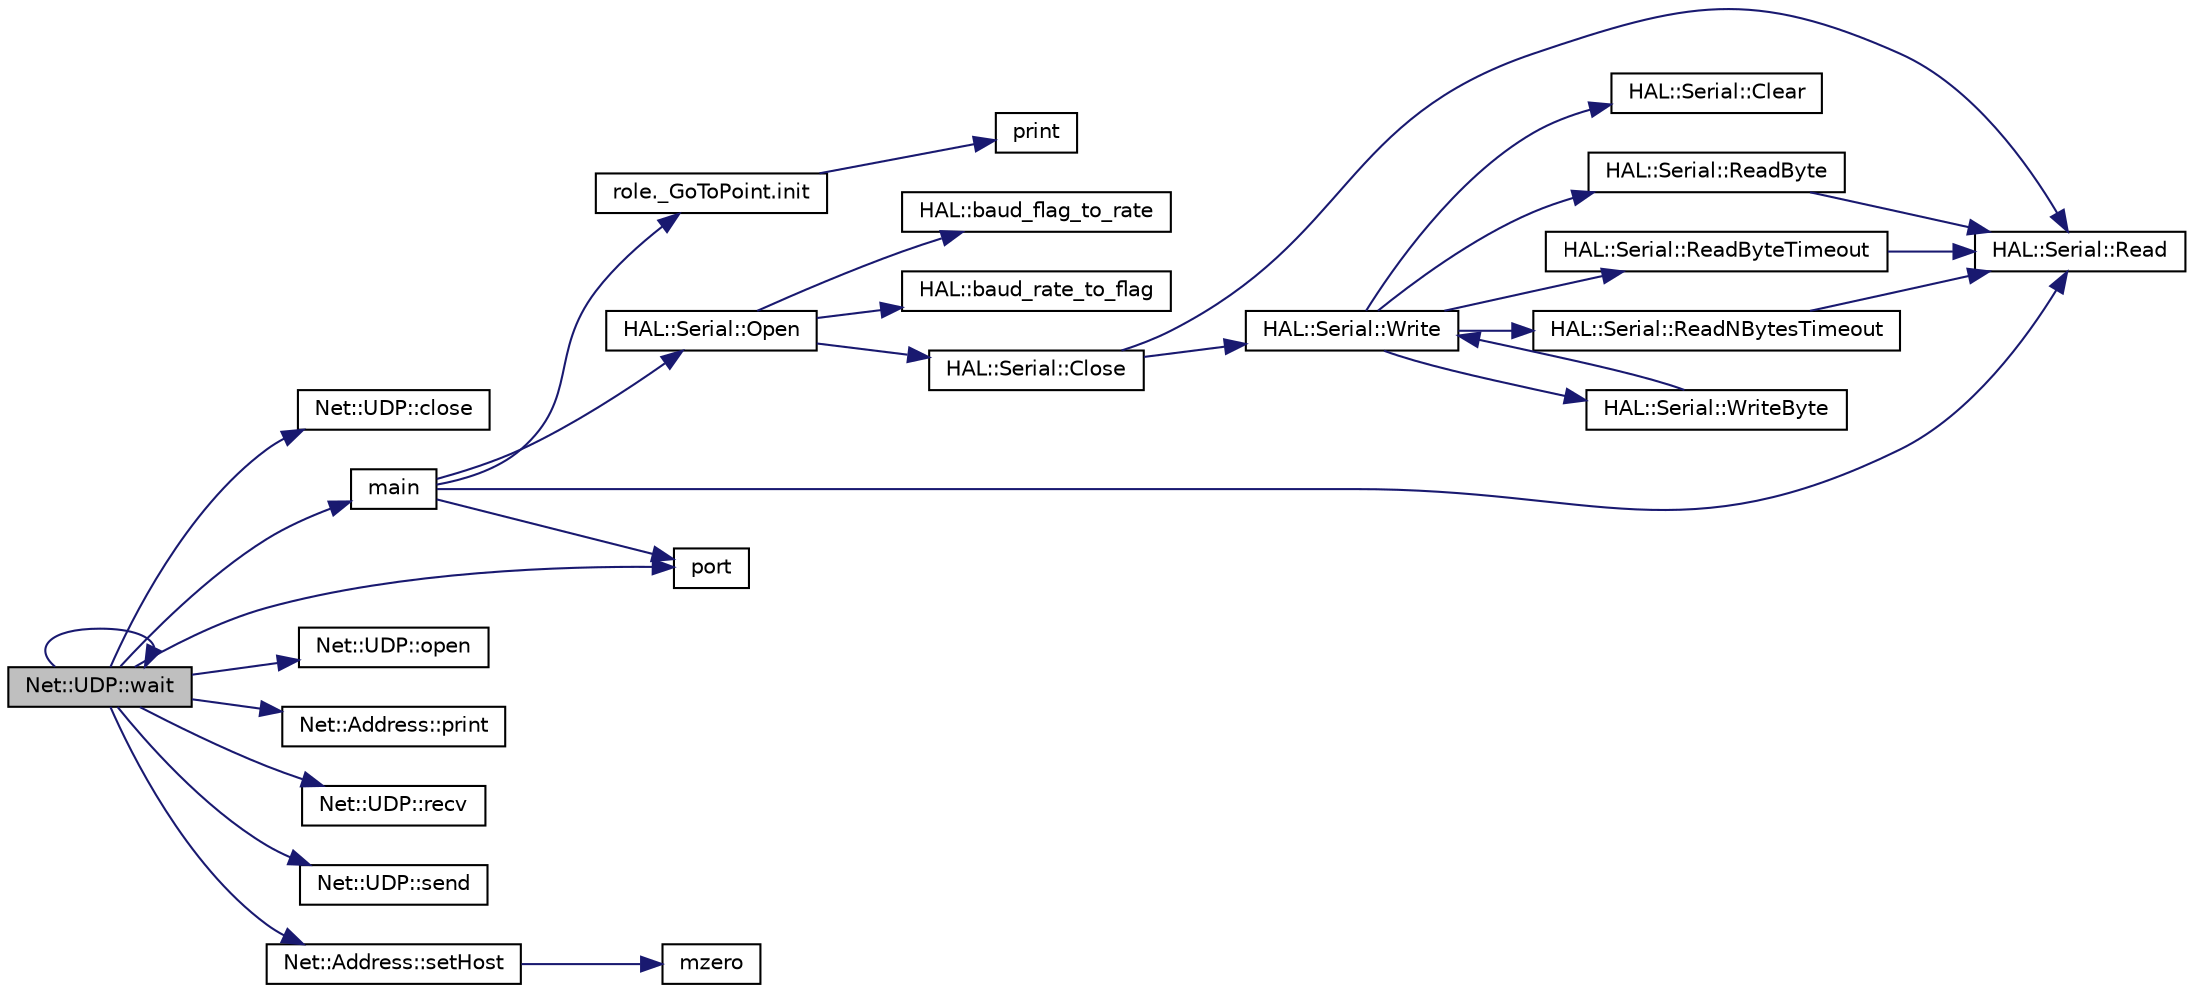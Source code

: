 digraph "Net::UDP::wait"
{
 // INTERACTIVE_SVG=YES
  edge [fontname="Helvetica",fontsize="10",labelfontname="Helvetica",labelfontsize="10"];
  node [fontname="Helvetica",fontsize="10",shape=record];
  rankdir="LR";
  Node1 [label="Net::UDP::wait",height=0.2,width=0.4,color="black", fillcolor="grey75", style="filled", fontcolor="black"];
  Node1 -> Node2 [color="midnightblue",fontsize="10",style="solid",fontname="Helvetica"];
  Node2 [label="Net::UDP::close",height=0.2,width=0.4,color="black", fillcolor="white", style="filled",URL="$de/d3b/class_net_1_1_u_d_p.html#a73cb40ac411f8381b9668ca1ebeb53c2"];
  Node1 -> Node3 [color="midnightblue",fontsize="10",style="solid",fontname="Helvetica"];
  Node3 [label="main",height=0.2,width=0.4,color="black", fillcolor="white", style="filled",URL="$d7/dc1/bot__data_8cpp.html#a3c04138a5bfe5d72780bb7e82a18e627"];
  Node3 -> Node4 [color="midnightblue",fontsize="10",style="solid",fontname="Helvetica"];
  Node4 [label="role._GoToPoint.init",height=0.2,width=0.4,color="black", fillcolor="white", style="filled",URL="$d8/d2d/namespacerole_1_1___go_to_point.html#acd26dac0b181365494930d91d624cd76"];
  Node4 -> Node5 [color="midnightblue",fontsize="10",style="solid",fontname="Helvetica"];
  Node5 [label="print",height=0.2,width=0.4,color="black", fillcolor="white", style="filled",URL="$dc/ddd/node__class_8cpp.html#abc62c9d234b4194b3886013a7dbd1232"];
  Node3 -> Node6 [color="midnightblue",fontsize="10",style="solid",fontname="Helvetica"];
  Node6 [label="HAL::Serial::Open",height=0.2,width=0.4,color="black", fillcolor="white", style="filled",URL="$d5/da7/class_h_a_l_1_1_serial.html#a60be93a8907d62b779bd37a434efbcdf"];
  Node6 -> Node7 [color="midnightblue",fontsize="10",style="solid",fontname="Helvetica"];
  Node7 [label="HAL::baud_flag_to_rate",height=0.2,width=0.4,color="black", fillcolor="white", style="filled",URL="$df/da1/namespace_h_a_l.html#a7abbf7c73b642420ec96c8f616c06e82"];
  Node6 -> Node8 [color="midnightblue",fontsize="10",style="solid",fontname="Helvetica"];
  Node8 [label="HAL::baud_rate_to_flag",height=0.2,width=0.4,color="black", fillcolor="white", style="filled",URL="$df/da1/namespace_h_a_l.html#aeb185801efffc7cb2973e693dcbda4eb"];
  Node6 -> Node9 [color="midnightblue",fontsize="10",style="solid",fontname="Helvetica"];
  Node9 [label="HAL::Serial::Close",height=0.2,width=0.4,color="black", fillcolor="white", style="filled",URL="$d5/da7/class_h_a_l_1_1_serial.html#ae1f308b294125c9ba16b97464d741241"];
  Node9 -> Node10 [color="midnightblue",fontsize="10",style="solid",fontname="Helvetica"];
  Node10 [label="HAL::Serial::Read",height=0.2,width=0.4,color="black", fillcolor="white", style="filled",URL="$d5/da7/class_h_a_l_1_1_serial.html#ab1577ef47416f180dc8ae9a182305339"];
  Node9 -> Node11 [color="midnightblue",fontsize="10",style="solid",fontname="Helvetica"];
  Node11 [label="HAL::Serial::Write",height=0.2,width=0.4,color="black", fillcolor="white", style="filled",URL="$d5/da7/class_h_a_l_1_1_serial.html#a6376a54bd334059b716c8b23c2dc702f"];
  Node11 -> Node12 [color="midnightblue",fontsize="10",style="solid",fontname="Helvetica"];
  Node12 [label="HAL::Serial::Clear",height=0.2,width=0.4,color="black", fillcolor="white", style="filled",URL="$d5/da7/class_h_a_l_1_1_serial.html#af21e0e5228a30f6bfececd51f5fa502a"];
  Node11 -> Node13 [color="midnightblue",fontsize="10",style="solid",fontname="Helvetica"];
  Node13 [label="HAL::Serial::ReadByte",height=0.2,width=0.4,color="black", fillcolor="white", style="filled",URL="$d5/da7/class_h_a_l_1_1_serial.html#af2e5338e44464da88284e896fe55a050"];
  Node13 -> Node10 [color="midnightblue",fontsize="10",style="solid",fontname="Helvetica"];
  Node11 -> Node14 [color="midnightblue",fontsize="10",style="solid",fontname="Helvetica"];
  Node14 [label="HAL::Serial::ReadByteTimeout",height=0.2,width=0.4,color="black", fillcolor="white", style="filled",URL="$d5/da7/class_h_a_l_1_1_serial.html#a2dc9e61cbe107b6761b6ca768c3f861f"];
  Node14 -> Node10 [color="midnightblue",fontsize="10",style="solid",fontname="Helvetica"];
  Node11 -> Node15 [color="midnightblue",fontsize="10",style="solid",fontname="Helvetica"];
  Node15 [label="HAL::Serial::ReadNBytesTimeout",height=0.2,width=0.4,color="black", fillcolor="white", style="filled",URL="$d5/da7/class_h_a_l_1_1_serial.html#a5a4e70249b711316c25fd87047caa158"];
  Node15 -> Node10 [color="midnightblue",fontsize="10",style="solid",fontname="Helvetica"];
  Node11 -> Node16 [color="midnightblue",fontsize="10",style="solid",fontname="Helvetica"];
  Node16 [label="HAL::Serial::WriteByte",height=0.2,width=0.4,color="black", fillcolor="white", style="filled",URL="$d5/da7/class_h_a_l_1_1_serial.html#ad440179230582a6e7d119e09a203a817"];
  Node16 -> Node11 [color="midnightblue",fontsize="10",style="solid",fontname="Helvetica"];
  Node3 -> Node17 [color="midnightblue",fontsize="10",style="solid",fontname="Helvetica"];
  Node17 [label="port",height=0.2,width=0.4,color="black", fillcolor="white", style="filled",URL="$d7/dc1/bot__data_8cpp.html#a6aef63a95b7e102edeaeec90790523bd"];
  Node3 -> Node10 [color="midnightblue",fontsize="10",style="solid",fontname="Helvetica"];
  Node1 -> Node18 [color="midnightblue",fontsize="10",style="solid",fontname="Helvetica"];
  Node18 [label="Net::UDP::open",height=0.2,width=0.4,color="black", fillcolor="white", style="filled",URL="$de/d3b/class_net_1_1_u_d_p.html#a2a8e4b836b7a97c5327f9422dc764652"];
  Node1 -> Node17 [color="midnightblue",fontsize="10",style="solid",fontname="Helvetica"];
  Node1 -> Node19 [color="midnightblue",fontsize="10",style="solid",fontname="Helvetica"];
  Node19 [label="Net::Address::print",height=0.2,width=0.4,color="black", fillcolor="white", style="filled",URL="$d3/db9/class_net_1_1_address.html#a2e242fc8f64fc59bec28951bd5852e38"];
  Node1 -> Node20 [color="midnightblue",fontsize="10",style="solid",fontname="Helvetica"];
  Node20 [label="Net::UDP::recv",height=0.2,width=0.4,color="black", fillcolor="white", style="filled",URL="$de/d3b/class_net_1_1_u_d_p.html#ac3069130b333b276ddd5345b416b70e3"];
  Node1 -> Node21 [color="midnightblue",fontsize="10",style="solid",fontname="Helvetica"];
  Node21 [label="Net::UDP::send",height=0.2,width=0.4,color="black", fillcolor="white", style="filled",URL="$de/d3b/class_net_1_1_u_d_p.html#aa0e1e8bd3e25fc59c35cdb020c1d4087"];
  Node1 -> Node22 [color="midnightblue",fontsize="10",style="solid",fontname="Helvetica"];
  Node22 [label="Net::Address::setHost",height=0.2,width=0.4,color="black", fillcolor="white", style="filled",URL="$d3/db9/class_net_1_1_address.html#a68cdb5a620ad1a92a1119dfce21c89c7"];
  Node22 -> Node23 [color="midnightblue",fontsize="10",style="solid",fontname="Helvetica"];
  Node23 [label="mzero",height=0.2,width=0.4,color="black", fillcolor="white", style="filled",URL="$d0/d36/ssl-vision_2src_2shared_2util_2util_8h.html#a43f680c13212a2e4ef8196c47f152ebb"];
  Node1 -> Node1 [color="midnightblue",fontsize="10",style="solid",fontname="Helvetica"];
}

